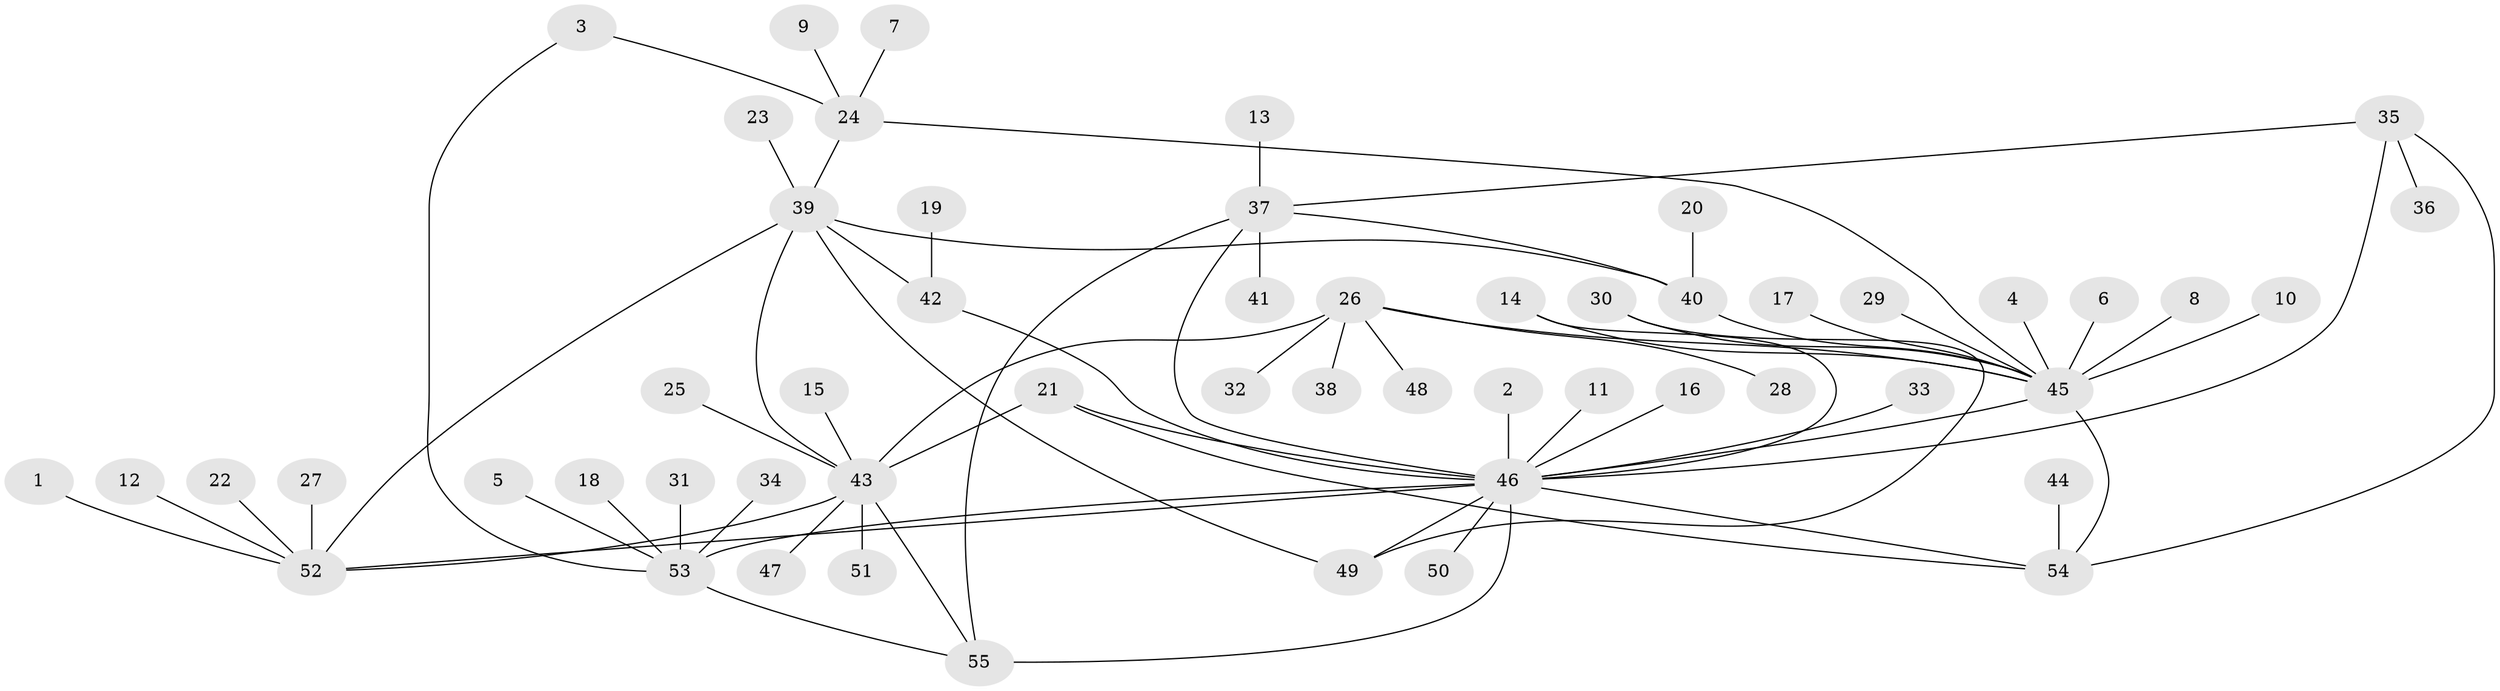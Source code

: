 // original degree distribution, {6: 0.027522935779816515, 13: 0.009174311926605505, 3: 0.10091743119266056, 4: 0.045871559633027525, 5: 0.027522935779816515, 10: 0.027522935779816515, 1: 0.5321100917431193, 14: 0.009174311926605505, 2: 0.2018348623853211, 7: 0.009174311926605505, 8: 0.009174311926605505}
// Generated by graph-tools (version 1.1) at 2025/49/03/09/25 03:49:56]
// undirected, 55 vertices, 72 edges
graph export_dot {
graph [start="1"]
  node [color=gray90,style=filled];
  1;
  2;
  3;
  4;
  5;
  6;
  7;
  8;
  9;
  10;
  11;
  12;
  13;
  14;
  15;
  16;
  17;
  18;
  19;
  20;
  21;
  22;
  23;
  24;
  25;
  26;
  27;
  28;
  29;
  30;
  31;
  32;
  33;
  34;
  35;
  36;
  37;
  38;
  39;
  40;
  41;
  42;
  43;
  44;
  45;
  46;
  47;
  48;
  49;
  50;
  51;
  52;
  53;
  54;
  55;
  1 -- 52 [weight=1.0];
  2 -- 46 [weight=1.0];
  3 -- 24 [weight=1.0];
  3 -- 53 [weight=1.0];
  4 -- 45 [weight=1.0];
  5 -- 53 [weight=1.0];
  6 -- 45 [weight=1.0];
  7 -- 24 [weight=1.0];
  8 -- 45 [weight=1.0];
  9 -- 24 [weight=1.0];
  10 -- 45 [weight=1.0];
  11 -- 46 [weight=1.0];
  12 -- 52 [weight=1.0];
  13 -- 37 [weight=1.0];
  14 -- 45 [weight=1.0];
  14 -- 46 [weight=1.0];
  15 -- 43 [weight=1.0];
  16 -- 46 [weight=1.0];
  17 -- 45 [weight=1.0];
  18 -- 53 [weight=1.0];
  19 -- 42 [weight=1.0];
  20 -- 40 [weight=1.0];
  21 -- 43 [weight=1.0];
  21 -- 46 [weight=1.0];
  21 -- 54 [weight=1.0];
  22 -- 52 [weight=1.0];
  23 -- 39 [weight=1.0];
  24 -- 39 [weight=1.0];
  24 -- 45 [weight=1.0];
  25 -- 43 [weight=1.0];
  26 -- 28 [weight=1.0];
  26 -- 32 [weight=1.0];
  26 -- 38 [weight=1.0];
  26 -- 43 [weight=1.0];
  26 -- 45 [weight=1.0];
  26 -- 48 [weight=1.0];
  27 -- 52 [weight=1.0];
  29 -- 45 [weight=1.0];
  30 -- 45 [weight=1.0];
  30 -- 49 [weight=1.0];
  31 -- 53 [weight=1.0];
  33 -- 46 [weight=1.0];
  34 -- 53 [weight=1.0];
  35 -- 36 [weight=1.0];
  35 -- 37 [weight=1.0];
  35 -- 46 [weight=1.0];
  35 -- 54 [weight=1.0];
  37 -- 40 [weight=1.0];
  37 -- 41 [weight=1.0];
  37 -- 46 [weight=1.0];
  37 -- 55 [weight=1.0];
  39 -- 40 [weight=1.0];
  39 -- 42 [weight=1.0];
  39 -- 43 [weight=2.0];
  39 -- 49 [weight=1.0];
  39 -- 52 [weight=1.0];
  40 -- 45 [weight=1.0];
  42 -- 46 [weight=1.0];
  43 -- 47 [weight=1.0];
  43 -- 51 [weight=1.0];
  43 -- 52 [weight=1.0];
  43 -- 55 [weight=1.0];
  44 -- 54 [weight=1.0];
  45 -- 46 [weight=1.0];
  45 -- 54 [weight=1.0];
  46 -- 49 [weight=1.0];
  46 -- 50 [weight=1.0];
  46 -- 52 [weight=1.0];
  46 -- 53 [weight=1.0];
  46 -- 54 [weight=1.0];
  46 -- 55 [weight=2.0];
  53 -- 55 [weight=1.0];
}
